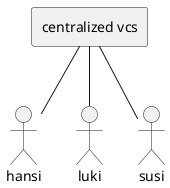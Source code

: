 @startuml
rectangle "centralized vcs" as vcs
actor hansi
actor luki
actor susi
susi -up- vcs
hansi -up- vcs
luki -up-vcs
@enduml